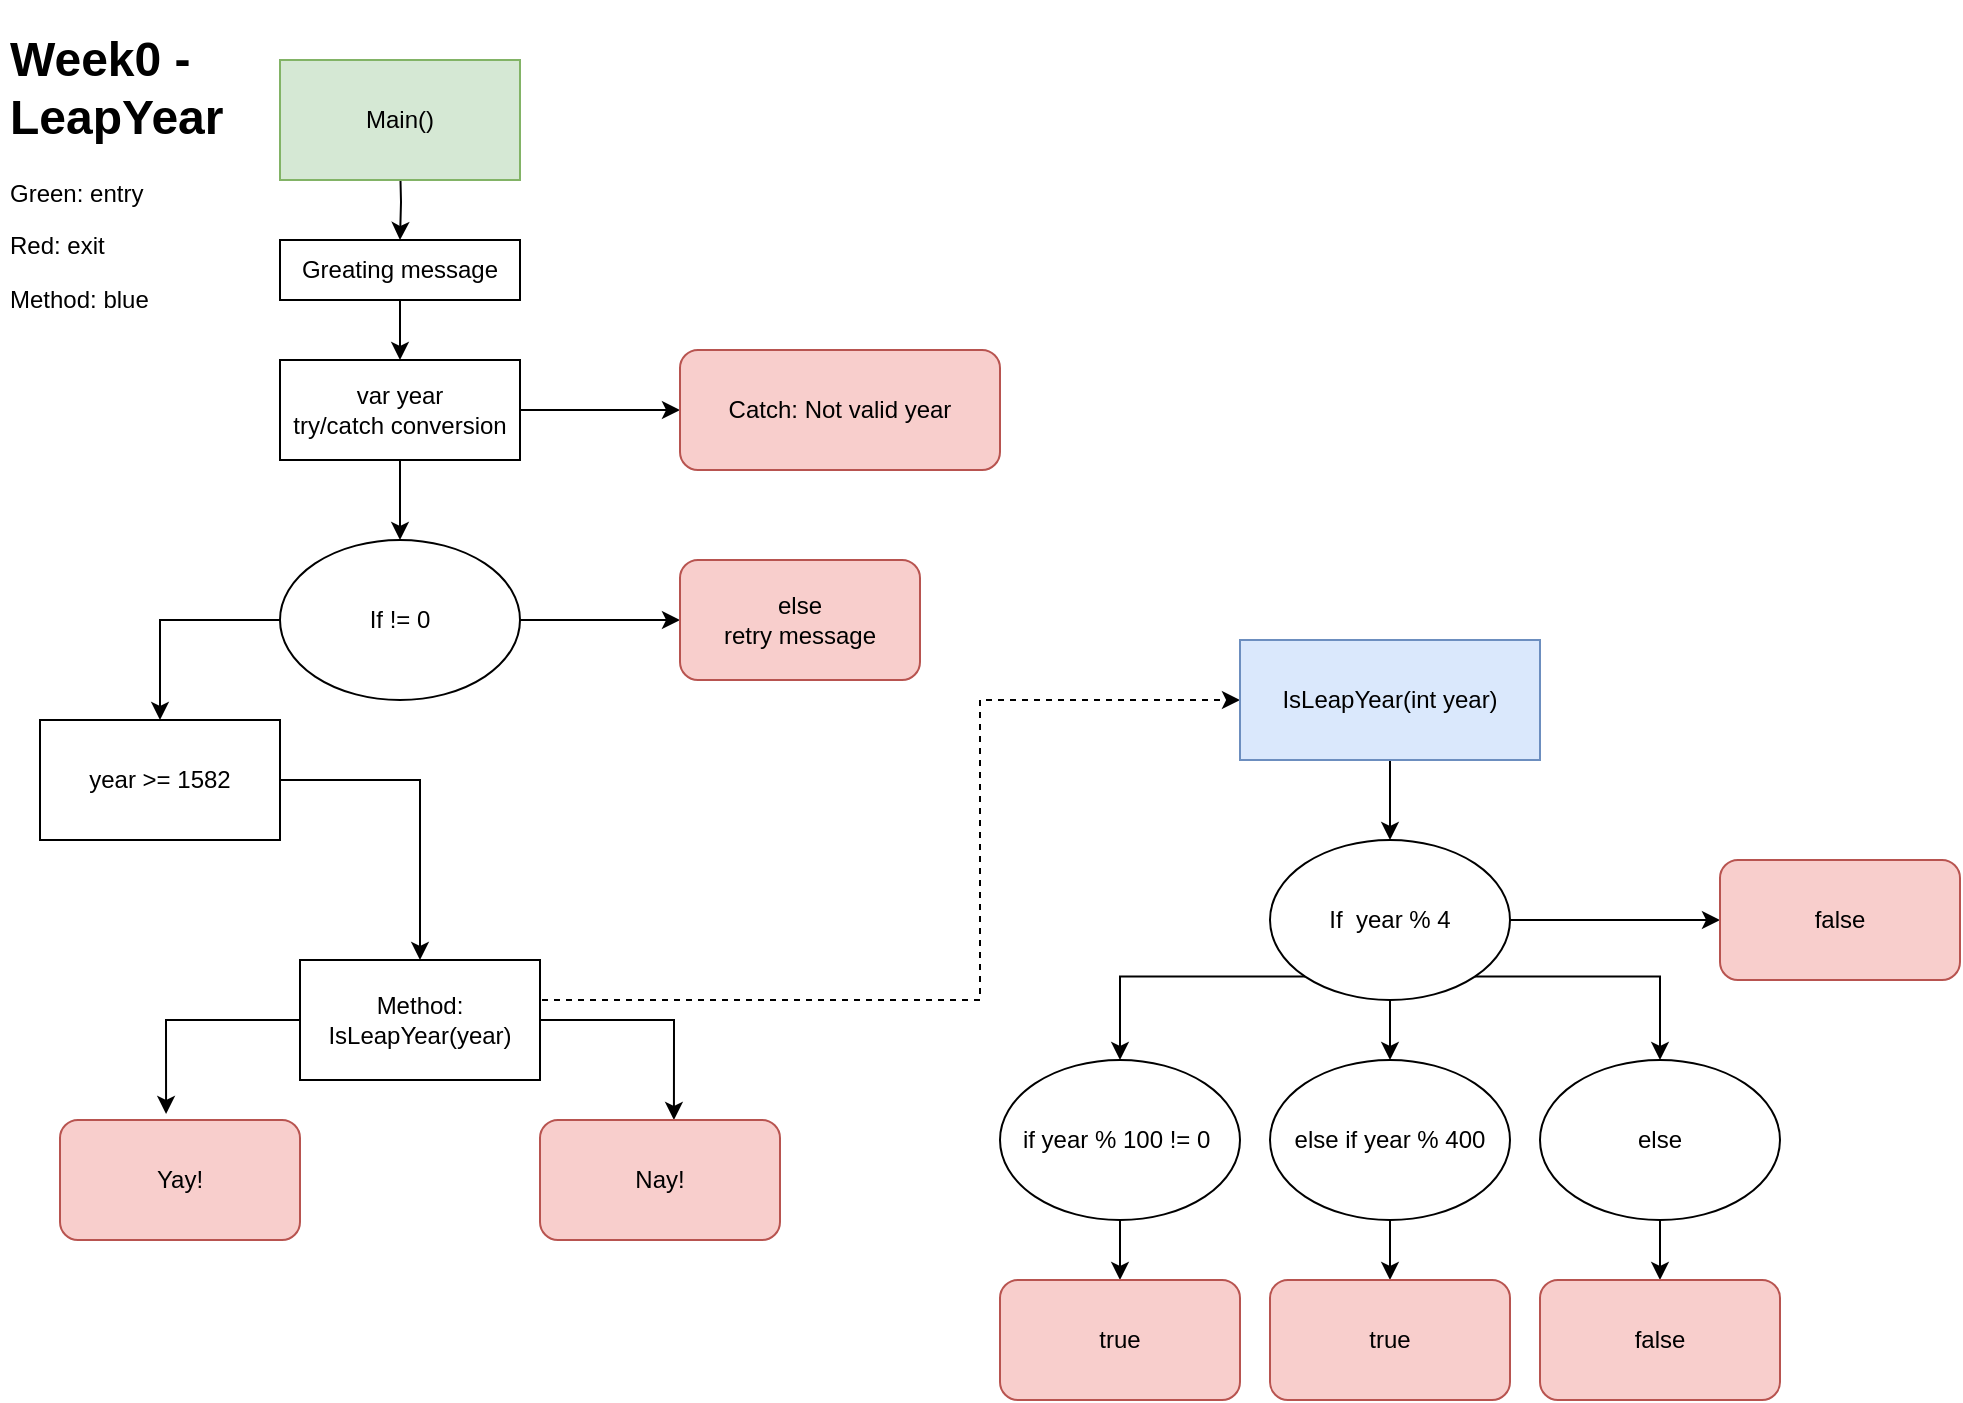 <mxfile version="15.1.3" type="device"><diagram id="Uvn4CG_wdkZZd1tfMZHP" name="Side-1"><mxGraphModel dx="1577" dy="1020" grid="1" gridSize="10" guides="1" tooltips="1" connect="1" arrows="1" fold="1" page="1" pageScale="1" pageWidth="827" pageHeight="1169" math="0" shadow="0"><root><mxCell id="0"/><mxCell id="1" parent="0"/><mxCell id="atchMt8a_jqU19DiGT5O-1" value="&lt;h1&gt;Week0 -LeapYear&lt;/h1&gt;&lt;p&gt;Green: entry&lt;/p&gt;&lt;p&gt;Red: exit&amp;nbsp;&lt;/p&gt;&lt;p&gt;Method: blue&amp;nbsp;&lt;/p&gt;" style="text;html=1;strokeColor=none;fillColor=none;spacing=5;spacingTop=-20;whiteSpace=wrap;overflow=hidden;rounded=0;" vertex="1" parent="1"><mxGeometry x="30" y="40" width="190" height="150" as="geometry"/></mxCell><mxCell id="atchMt8a_jqU19DiGT5O-16" style="edgeStyle=orthogonalEdgeStyle;rounded=0;orthogonalLoop=1;jettySize=auto;html=1;exitX=0.5;exitY=1;exitDx=0;exitDy=0;entryX=0.5;entryY=0;entryDx=0;entryDy=0;" edge="1" parent="1" target="atchMt8a_jqU19DiGT5O-3"><mxGeometry relative="1" as="geometry"><mxPoint x="230.0" y="110" as="sourcePoint"/></mxGeometry></mxCell><mxCell id="atchMt8a_jqU19DiGT5O-2" value="Main()" style="rounded=0;whiteSpace=wrap;html=1;fillColor=#d5e8d4;strokeColor=#82b366;" vertex="1" parent="1"><mxGeometry x="170" y="60" width="120" height="60" as="geometry"/></mxCell><mxCell id="atchMt8a_jqU19DiGT5O-17" style="edgeStyle=orthogonalEdgeStyle;rounded=0;orthogonalLoop=1;jettySize=auto;html=1;exitX=0.5;exitY=1;exitDx=0;exitDy=0;entryX=0.5;entryY=0;entryDx=0;entryDy=0;" edge="1" parent="1" source="atchMt8a_jqU19DiGT5O-3" target="atchMt8a_jqU19DiGT5O-4"><mxGeometry relative="1" as="geometry"/></mxCell><mxCell id="atchMt8a_jqU19DiGT5O-3" value="Greating message" style="rounded=0;whiteSpace=wrap;html=1;" vertex="1" parent="1"><mxGeometry x="170" y="150" width="120" height="30" as="geometry"/></mxCell><mxCell id="atchMt8a_jqU19DiGT5O-14" style="edgeStyle=orthogonalEdgeStyle;rounded=0;orthogonalLoop=1;jettySize=auto;html=1;entryX=0;entryY=0.5;entryDx=0;entryDy=0;" edge="1" parent="1" source="atchMt8a_jqU19DiGT5O-4" target="atchMt8a_jqU19DiGT5O-13"><mxGeometry relative="1" as="geometry"/></mxCell><mxCell id="atchMt8a_jqU19DiGT5O-15" style="edgeStyle=orthogonalEdgeStyle;rounded=0;orthogonalLoop=1;jettySize=auto;html=1;entryX=0.5;entryY=0;entryDx=0;entryDy=0;" edge="1" parent="1" source="atchMt8a_jqU19DiGT5O-4" target="atchMt8a_jqU19DiGT5O-5"><mxGeometry relative="1" as="geometry"/></mxCell><mxCell id="atchMt8a_jqU19DiGT5O-4" value="var year&lt;br&gt;try/catch conversion" style="rounded=0;whiteSpace=wrap;html=1;" vertex="1" parent="1"><mxGeometry x="170" y="210" width="120" height="50" as="geometry"/></mxCell><mxCell id="atchMt8a_jqU19DiGT5O-19" style="edgeStyle=orthogonalEdgeStyle;rounded=0;orthogonalLoop=1;jettySize=auto;html=1;entryX=0.5;entryY=0;entryDx=0;entryDy=0;" edge="1" parent="1" source="atchMt8a_jqU19DiGT5O-5" target="atchMt8a_jqU19DiGT5O-8"><mxGeometry relative="1" as="geometry"><Array as="points"><mxPoint x="110" y="340"/></Array></mxGeometry></mxCell><mxCell id="atchMt8a_jqU19DiGT5O-20" style="edgeStyle=orthogonalEdgeStyle;rounded=0;orthogonalLoop=1;jettySize=auto;html=1;entryX=0;entryY=0.5;entryDx=0;entryDy=0;" edge="1" parent="1" source="atchMt8a_jqU19DiGT5O-5" target="atchMt8a_jqU19DiGT5O-24"><mxGeometry relative="1" as="geometry"><mxPoint x="350" y="390" as="targetPoint"/><Array as="points"/></mxGeometry></mxCell><mxCell id="atchMt8a_jqU19DiGT5O-5" value="If != 0" style="ellipse;whiteSpace=wrap;html=1;" vertex="1" parent="1"><mxGeometry x="170" y="300" width="120" height="80" as="geometry"/></mxCell><mxCell id="atchMt8a_jqU19DiGT5O-21" style="edgeStyle=orthogonalEdgeStyle;rounded=0;orthogonalLoop=1;jettySize=auto;html=1;entryX=0.5;entryY=0;entryDx=0;entryDy=0;" edge="1" parent="1" source="atchMt8a_jqU19DiGT5O-8" target="atchMt8a_jqU19DiGT5O-9"><mxGeometry relative="1" as="geometry"/></mxCell><mxCell id="atchMt8a_jqU19DiGT5O-8" value="year &amp;gt;= 1582" style="rounded=0;whiteSpace=wrap;html=1;" vertex="1" parent="1"><mxGeometry x="50" y="390" width="120" height="60" as="geometry"/></mxCell><mxCell id="atchMt8a_jqU19DiGT5O-22" style="edgeStyle=orthogonalEdgeStyle;rounded=0;orthogonalLoop=1;jettySize=auto;html=1;entryX=0.442;entryY=-0.05;entryDx=0;entryDy=0;entryPerimeter=0;" edge="1" parent="1" source="atchMt8a_jqU19DiGT5O-9" target="atchMt8a_jqU19DiGT5O-11"><mxGeometry relative="1" as="geometry"><mxPoint x="110" y="580" as="targetPoint"/><Array as="points"><mxPoint x="113" y="540"/></Array></mxGeometry></mxCell><mxCell id="atchMt8a_jqU19DiGT5O-23" style="edgeStyle=orthogonalEdgeStyle;rounded=0;orthogonalLoop=1;jettySize=auto;html=1;entryX=0.558;entryY=0;entryDx=0;entryDy=0;entryPerimeter=0;" edge="1" parent="1" source="atchMt8a_jqU19DiGT5O-9" target="atchMt8a_jqU19DiGT5O-12"><mxGeometry relative="1" as="geometry"><Array as="points"><mxPoint x="367" y="540"/></Array></mxGeometry></mxCell><mxCell id="atchMt8a_jqU19DiGT5O-44" style="edgeStyle=orthogonalEdgeStyle;rounded=0;orthogonalLoop=1;jettySize=auto;html=1;exitX=1;exitY=0.25;exitDx=0;exitDy=0;entryX=0;entryY=0.5;entryDx=0;entryDy=0;dashed=1;" edge="1" parent="1" source="atchMt8a_jqU19DiGT5O-9" target="atchMt8a_jqU19DiGT5O-26"><mxGeometry relative="1" as="geometry"><mxPoint x="540" y="530" as="targetPoint"/><Array as="points"><mxPoint x="300" y="530"/><mxPoint x="520" y="530"/><mxPoint x="520" y="380"/></Array></mxGeometry></mxCell><mxCell id="atchMt8a_jqU19DiGT5O-9" value="Method:&lt;br&gt;IsLeapYear(year)" style="rounded=0;whiteSpace=wrap;html=1;" vertex="1" parent="1"><mxGeometry x="180" y="510" width="120" height="60" as="geometry"/></mxCell><mxCell id="atchMt8a_jqU19DiGT5O-11" value="Yay!" style="rounded=1;whiteSpace=wrap;html=1;fillColor=#f8cecc;strokeColor=#b85450;" vertex="1" parent="1"><mxGeometry x="60" y="590" width="120" height="60" as="geometry"/></mxCell><mxCell id="atchMt8a_jqU19DiGT5O-12" value="Nay!" style="rounded=1;whiteSpace=wrap;html=1;fillColor=#f8cecc;strokeColor=#b85450;" vertex="1" parent="1"><mxGeometry x="300" y="590" width="120" height="60" as="geometry"/></mxCell><mxCell id="atchMt8a_jqU19DiGT5O-13" value="Catch: Not valid year" style="rounded=1;whiteSpace=wrap;html=1;fillColor=#f8cecc;strokeColor=#b85450;" vertex="1" parent="1"><mxGeometry x="370" y="205" width="160" height="60" as="geometry"/></mxCell><mxCell id="atchMt8a_jqU19DiGT5O-24" value="&lt;span&gt;else&lt;/span&gt;&lt;br&gt;&lt;span&gt;retry message&lt;/span&gt;" style="rounded=1;whiteSpace=wrap;html=1;fillColor=#f8cecc;strokeColor=#b85450;" vertex="1" parent="1"><mxGeometry x="370" y="310" width="120" height="60" as="geometry"/></mxCell><mxCell id="atchMt8a_jqU19DiGT5O-36" style="edgeStyle=orthogonalEdgeStyle;rounded=0;orthogonalLoop=1;jettySize=auto;html=1;" edge="1" parent="1" source="atchMt8a_jqU19DiGT5O-26" target="atchMt8a_jqU19DiGT5O-27"><mxGeometry relative="1" as="geometry"/></mxCell><mxCell id="atchMt8a_jqU19DiGT5O-26" value="IsLeapYear(int year)" style="rounded=0;whiteSpace=wrap;html=1;fillColor=#dae8fc;strokeColor=#6c8ebf;" vertex="1" parent="1"><mxGeometry x="650" y="350" width="150" height="60" as="geometry"/></mxCell><mxCell id="atchMt8a_jqU19DiGT5O-35" style="edgeStyle=orthogonalEdgeStyle;rounded=0;orthogonalLoop=1;jettySize=auto;html=1;" edge="1" parent="1" source="atchMt8a_jqU19DiGT5O-27" target="atchMt8a_jqU19DiGT5O-34"><mxGeometry relative="1" as="geometry"/></mxCell><mxCell id="atchMt8a_jqU19DiGT5O-37" style="edgeStyle=orthogonalEdgeStyle;rounded=0;orthogonalLoop=1;jettySize=auto;html=1;" edge="1" parent="1" source="atchMt8a_jqU19DiGT5O-27" target="atchMt8a_jqU19DiGT5O-29"><mxGeometry relative="1" as="geometry"/></mxCell><mxCell id="atchMt8a_jqU19DiGT5O-39" style="edgeStyle=orthogonalEdgeStyle;rounded=0;orthogonalLoop=1;jettySize=auto;html=1;exitX=1;exitY=1;exitDx=0;exitDy=0;" edge="1" parent="1" source="atchMt8a_jqU19DiGT5O-27" target="atchMt8a_jqU19DiGT5O-30"><mxGeometry relative="1" as="geometry"/></mxCell><mxCell id="atchMt8a_jqU19DiGT5O-40" style="edgeStyle=orthogonalEdgeStyle;rounded=0;orthogonalLoop=1;jettySize=auto;html=1;exitX=0;exitY=1;exitDx=0;exitDy=0;" edge="1" parent="1" source="atchMt8a_jqU19DiGT5O-27" target="atchMt8a_jqU19DiGT5O-28"><mxGeometry relative="1" as="geometry"/></mxCell><mxCell id="atchMt8a_jqU19DiGT5O-27" value="If&amp;nbsp; year % 4" style="ellipse;whiteSpace=wrap;html=1;" vertex="1" parent="1"><mxGeometry x="665" y="450" width="120" height="80" as="geometry"/></mxCell><mxCell id="atchMt8a_jqU19DiGT5O-41" style="edgeStyle=orthogonalEdgeStyle;rounded=0;orthogonalLoop=1;jettySize=auto;html=1;entryX=0.5;entryY=0;entryDx=0;entryDy=0;" edge="1" parent="1" source="atchMt8a_jqU19DiGT5O-28" target="atchMt8a_jqU19DiGT5O-33"><mxGeometry relative="1" as="geometry"/></mxCell><mxCell id="atchMt8a_jqU19DiGT5O-28" value="if year % 100 != 0&amp;nbsp;" style="ellipse;whiteSpace=wrap;html=1;" vertex="1" parent="1"><mxGeometry x="530" y="560" width="120" height="80" as="geometry"/></mxCell><mxCell id="atchMt8a_jqU19DiGT5O-42" style="edgeStyle=orthogonalEdgeStyle;rounded=0;orthogonalLoop=1;jettySize=auto;html=1;" edge="1" parent="1" source="atchMt8a_jqU19DiGT5O-29" target="atchMt8a_jqU19DiGT5O-32"><mxGeometry relative="1" as="geometry"/></mxCell><mxCell id="atchMt8a_jqU19DiGT5O-29" value="else if year % 400" style="ellipse;whiteSpace=wrap;html=1;" vertex="1" parent="1"><mxGeometry x="665" y="560" width="120" height="80" as="geometry"/></mxCell><mxCell id="atchMt8a_jqU19DiGT5O-43" style="edgeStyle=orthogonalEdgeStyle;rounded=0;orthogonalLoop=1;jettySize=auto;html=1;" edge="1" parent="1" source="atchMt8a_jqU19DiGT5O-30" target="atchMt8a_jqU19DiGT5O-31"><mxGeometry relative="1" as="geometry"/></mxCell><mxCell id="atchMt8a_jqU19DiGT5O-30" value="else" style="ellipse;whiteSpace=wrap;html=1;" vertex="1" parent="1"><mxGeometry x="800" y="560" width="120" height="80" as="geometry"/></mxCell><mxCell id="atchMt8a_jqU19DiGT5O-31" value="false" style="rounded=1;whiteSpace=wrap;html=1;fillColor=#f8cecc;strokeColor=#b85450;" vertex="1" parent="1"><mxGeometry x="800" y="670" width="120" height="60" as="geometry"/></mxCell><mxCell id="atchMt8a_jqU19DiGT5O-32" value="true" style="rounded=1;whiteSpace=wrap;html=1;fillColor=#f8cecc;strokeColor=#b85450;" vertex="1" parent="1"><mxGeometry x="665" y="670" width="120" height="60" as="geometry"/></mxCell><mxCell id="atchMt8a_jqU19DiGT5O-33" value="true" style="rounded=1;whiteSpace=wrap;html=1;fillColor=#f8cecc;strokeColor=#b85450;" vertex="1" parent="1"><mxGeometry x="530" y="670" width="120" height="60" as="geometry"/></mxCell><mxCell id="atchMt8a_jqU19DiGT5O-34" value="false" style="rounded=1;whiteSpace=wrap;html=1;fillColor=#f8cecc;strokeColor=#b85450;" vertex="1" parent="1"><mxGeometry x="890" y="460" width="120" height="60" as="geometry"/></mxCell></root></mxGraphModel></diagram></mxfile>